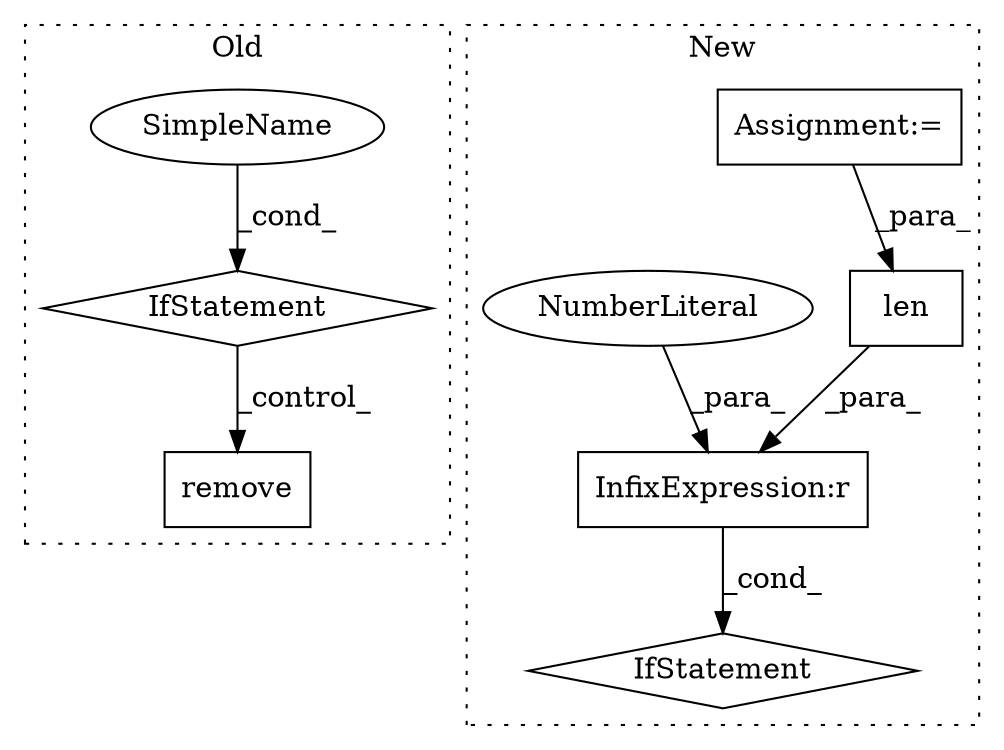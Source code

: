 digraph G {
subgraph cluster0 {
1 [label="remove" a="32" s="15816,15837" l="7,1" shape="box"];
4 [label="IfStatement" a="25" s="15733,15756" l="4,2" shape="diamond"];
5 [label="SimpleName" a="42" s="" l="" shape="ellipse"];
label = "Old";
style="dotted";
}
subgraph cluster1 {
2 [label="len" a="32" s="9815,9829" l="4,1" shape="box"];
3 [label="Assignment:=" a="7" s="9743" l="1" shape="box"];
6 [label="IfStatement" a="25" s="9811,9834" l="4,2" shape="diamond"];
7 [label="InfixExpression:r" a="27" s="9830" l="3" shape="box"];
8 [label="NumberLiteral" a="34" s="9833" l="1" shape="ellipse"];
label = "New";
style="dotted";
}
2 -> 7 [label="_para_"];
3 -> 2 [label="_para_"];
4 -> 1 [label="_control_"];
5 -> 4 [label="_cond_"];
7 -> 6 [label="_cond_"];
8 -> 7 [label="_para_"];
}